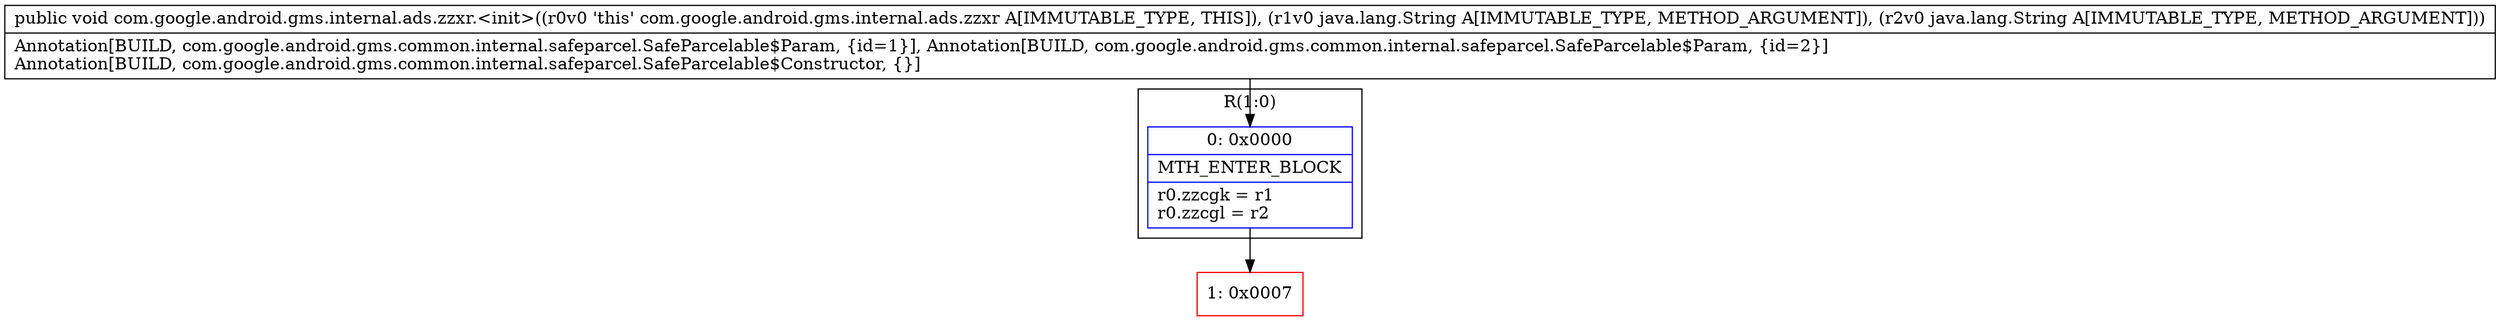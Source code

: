 digraph "CFG forcom.google.android.gms.internal.ads.zzxr.\<init\>(Ljava\/lang\/String;Ljava\/lang\/String;)V" {
subgraph cluster_Region_2117885406 {
label = "R(1:0)";
node [shape=record,color=blue];
Node_0 [shape=record,label="{0\:\ 0x0000|MTH_ENTER_BLOCK\l|r0.zzcgk = r1\lr0.zzcgl = r2\l}"];
}
Node_1 [shape=record,color=red,label="{1\:\ 0x0007}"];
MethodNode[shape=record,label="{public void com.google.android.gms.internal.ads.zzxr.\<init\>((r0v0 'this' com.google.android.gms.internal.ads.zzxr A[IMMUTABLE_TYPE, THIS]), (r1v0 java.lang.String A[IMMUTABLE_TYPE, METHOD_ARGUMENT]), (r2v0 java.lang.String A[IMMUTABLE_TYPE, METHOD_ARGUMENT]))  | Annotation[BUILD, com.google.android.gms.common.internal.safeparcel.SafeParcelable$Param, \{id=1\}], Annotation[BUILD, com.google.android.gms.common.internal.safeparcel.SafeParcelable$Param, \{id=2\}]\lAnnotation[BUILD, com.google.android.gms.common.internal.safeparcel.SafeParcelable$Constructor, \{\}]\l}"];
MethodNode -> Node_0;
Node_0 -> Node_1;
}

